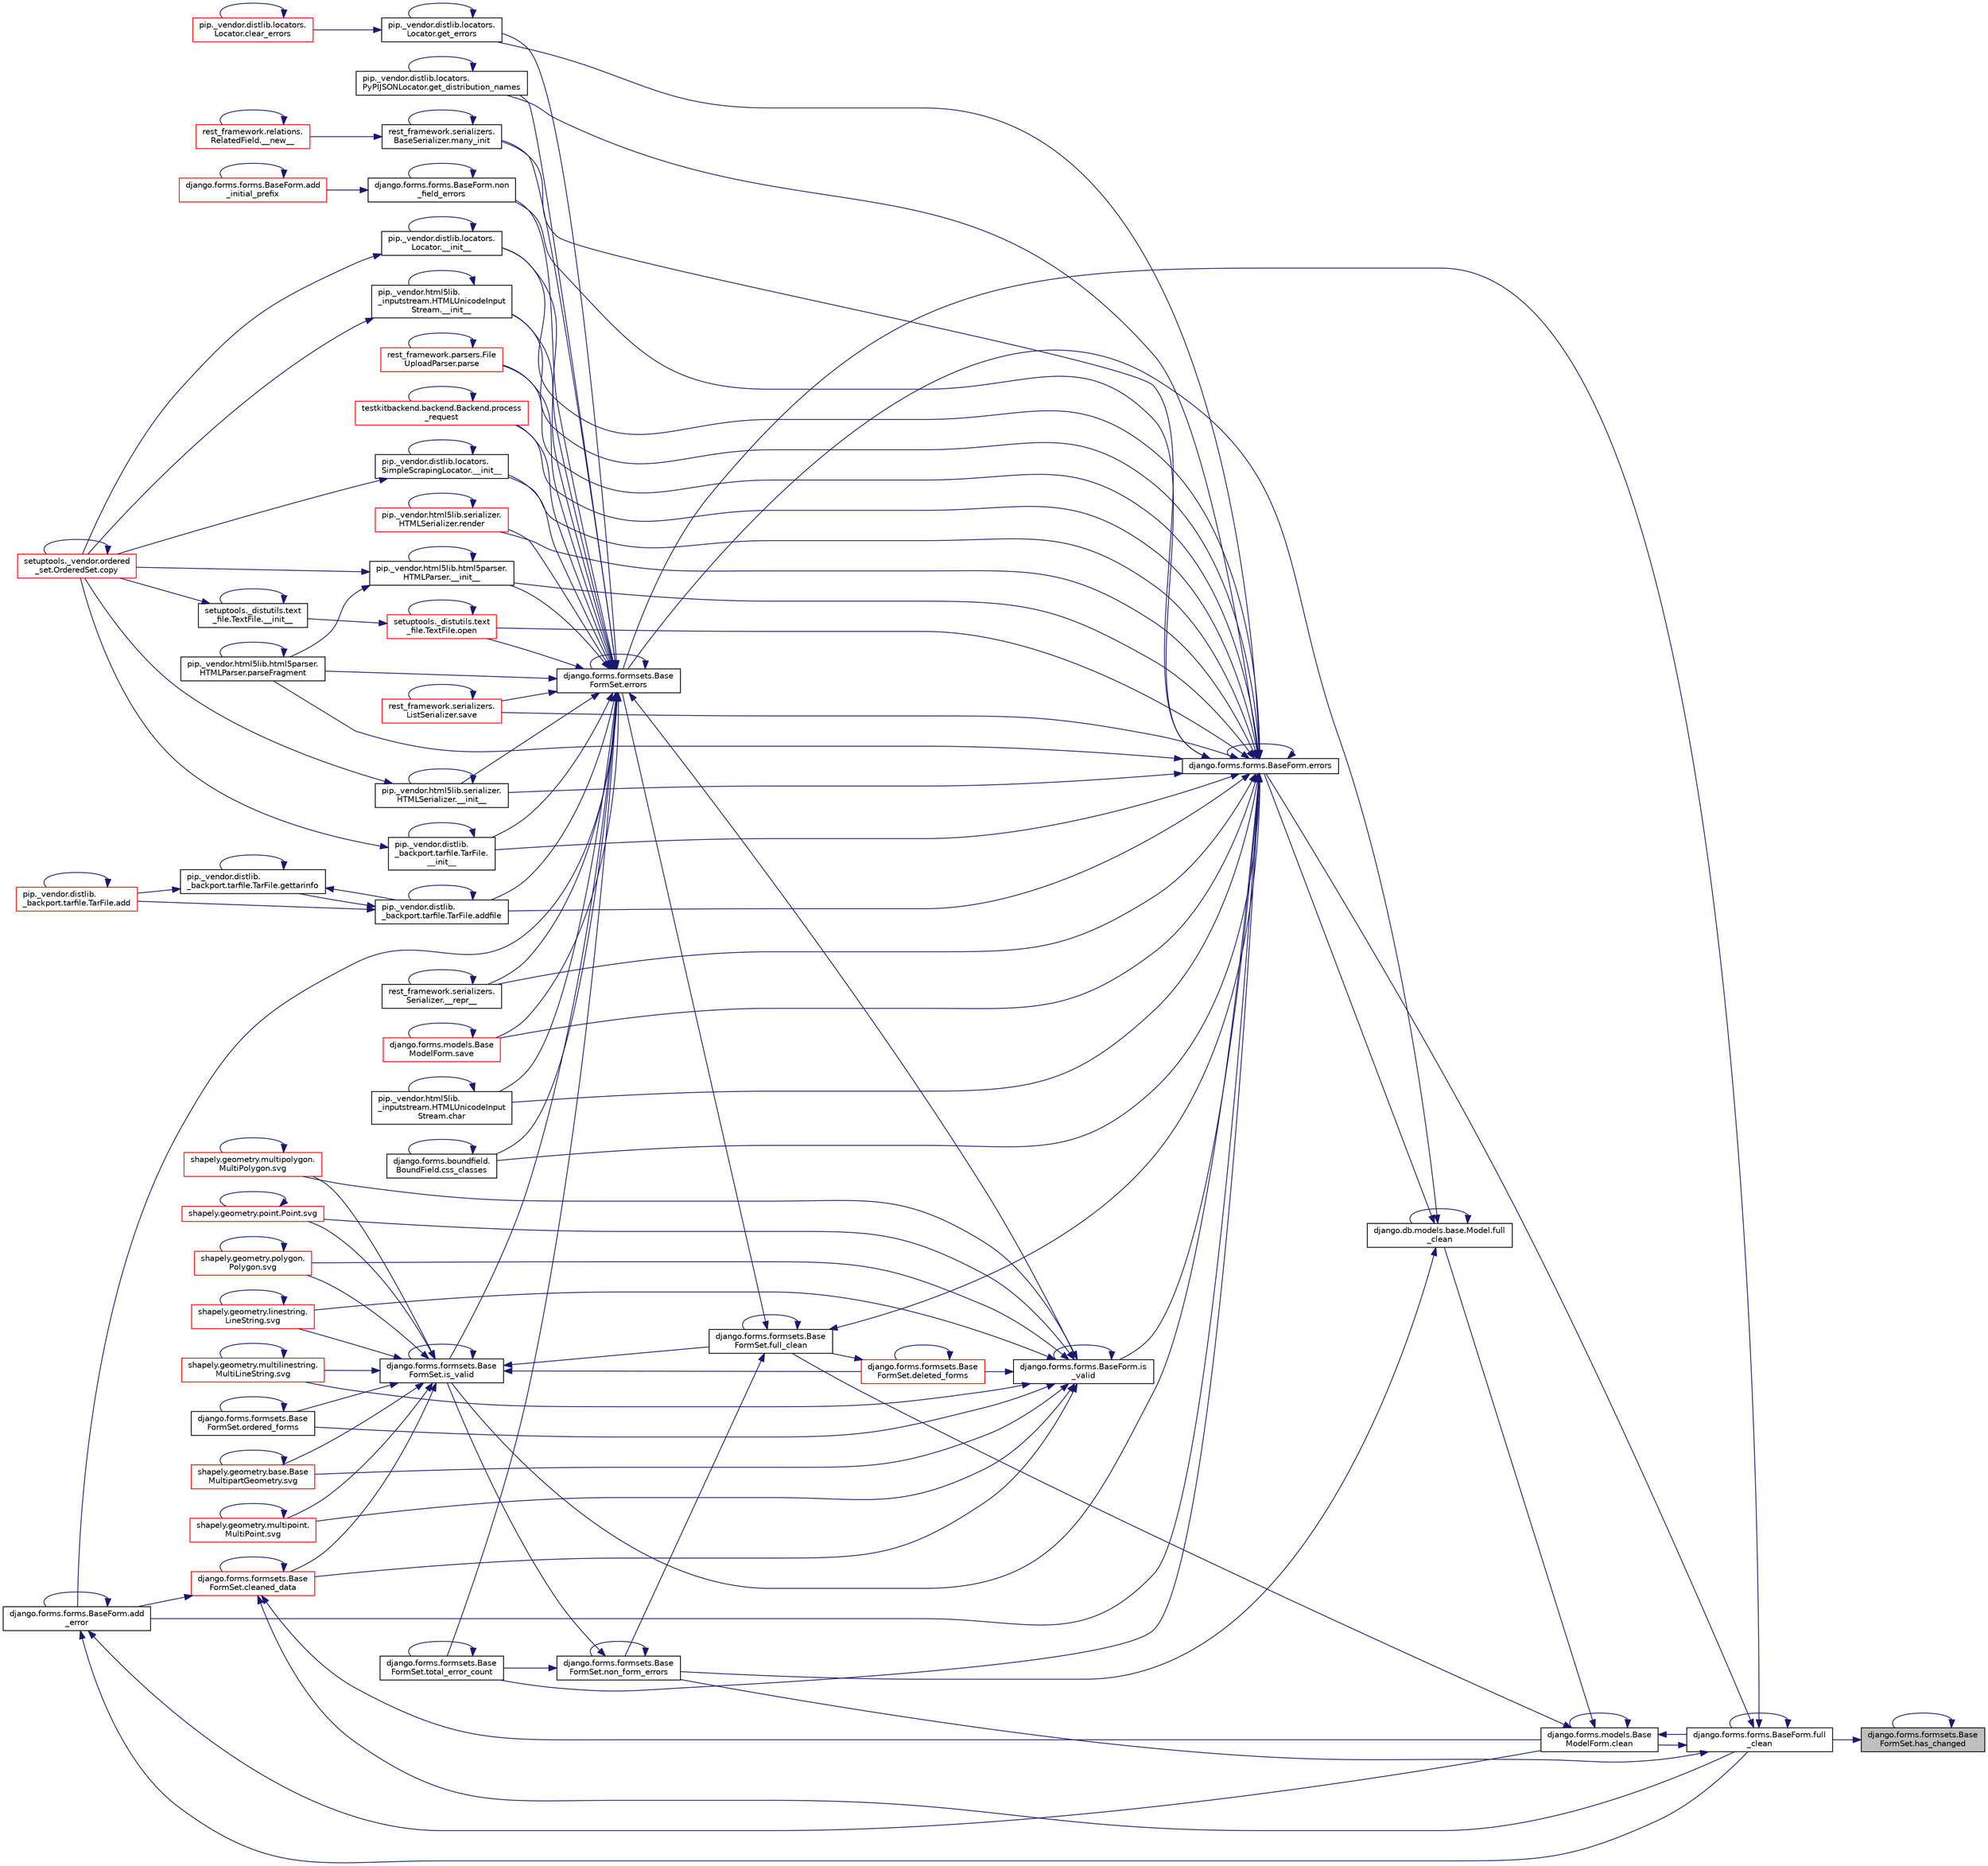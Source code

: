 digraph "django.forms.formsets.BaseFormSet.has_changed"
{
 // LATEX_PDF_SIZE
  edge [fontname="Helvetica",fontsize="10",labelfontname="Helvetica",labelfontsize="10"];
  node [fontname="Helvetica",fontsize="10",shape=record];
  rankdir="RL";
  Node1 [label="django.forms.formsets.Base\lFormSet.has_changed",height=0.2,width=0.4,color="black", fillcolor="grey75", style="filled", fontcolor="black",tooltip=" "];
  Node1 -> Node2 [dir="back",color="midnightblue",fontsize="10",style="solid",fontname="Helvetica"];
  Node2 [label="django.forms.forms.BaseForm.full\l_clean",height=0.2,width=0.4,color="black", fillcolor="white", style="filled",URL="$d8/d44/classdjango_1_1forms_1_1forms_1_1_base_form.html#acb359d947a031d78659b4d55addd67fc",tooltip=" "];
  Node2 -> Node3 [dir="back",color="midnightblue",fontsize="10",style="solid",fontname="Helvetica"];
  Node3 [label="django.forms.models.Base\lModelForm.clean",height=0.2,width=0.4,color="black", fillcolor="white", style="filled",URL="$d8/dd8/classdjango_1_1forms_1_1models_1_1_base_model_form.html#abbcddac6d29c87ce3f49fba983f5df0a",tooltip=" "];
  Node3 -> Node3 [dir="back",color="midnightblue",fontsize="10",style="solid",fontname="Helvetica"];
  Node3 -> Node2 [dir="back",color="midnightblue",fontsize="10",style="solid",fontname="Helvetica"];
  Node3 -> Node4 [dir="back",color="midnightblue",fontsize="10",style="solid",fontname="Helvetica"];
  Node4 [label="django.forms.formsets.Base\lFormSet.full_clean",height=0.2,width=0.4,color="black", fillcolor="white", style="filled",URL="$d5/d7f/classdjango_1_1forms_1_1formsets_1_1_base_form_set.html#ab85a836f8efaf3f794e9c34d427967f7",tooltip=" "];
  Node4 -> Node5 [dir="back",color="midnightblue",fontsize="10",style="solid",fontname="Helvetica"];
  Node5 [label="django.forms.forms.BaseForm.errors",height=0.2,width=0.4,color="black", fillcolor="white", style="filled",URL="$d8/d44/classdjango_1_1forms_1_1forms_1_1_base_form.html#ad1f2f603258fa86762632a8c17fe5aa8",tooltip=" "];
  Node5 -> Node6 [dir="back",color="midnightblue",fontsize="10",style="solid",fontname="Helvetica"];
  Node6 [label="pip._vendor.html5lib.serializer.\lHTMLSerializer.__init__",height=0.2,width=0.4,color="black", fillcolor="white", style="filled",URL="$d1/d17/classpip_1_1__vendor_1_1html5lib_1_1serializer_1_1_h_t_m_l_serializer.html#ae1f820664d0ba0b48b7b321577f1e996",tooltip=" "];
  Node6 -> Node6 [dir="back",color="midnightblue",fontsize="10",style="solid",fontname="Helvetica"];
  Node6 -> Node7 [dir="back",color="midnightblue",fontsize="10",style="solid",fontname="Helvetica"];
  Node7 [label="setuptools._vendor.ordered\l_set.OrderedSet.copy",height=0.2,width=0.4,color="red", fillcolor="white", style="filled",URL="$d0/d40/classsetuptools_1_1__vendor_1_1ordered__set_1_1_ordered_set.html#a84224c403039b9dac5d2794d85073053",tooltip=" "];
  Node7 -> Node7 [dir="back",color="midnightblue",fontsize="10",style="solid",fontname="Helvetica"];
  Node5 -> Node141 [dir="back",color="midnightblue",fontsize="10",style="solid",fontname="Helvetica"];
  Node141 [label="pip._vendor.distlib.\l_backport.tarfile.TarFile.\l__init__",height=0.2,width=0.4,color="black", fillcolor="white", style="filled",URL="$d7/d1d/classpip_1_1__vendor_1_1distlib_1_1__backport_1_1tarfile_1_1_tar_file.html#a1dda6d9be63b3ae8186ae388015c11ff",tooltip=" "];
  Node141 -> Node141 [dir="back",color="midnightblue",fontsize="10",style="solid",fontname="Helvetica"];
  Node141 -> Node7 [dir="back",color="midnightblue",fontsize="10",style="solid",fontname="Helvetica"];
  Node5 -> Node142 [dir="back",color="midnightblue",fontsize="10",style="solid",fontname="Helvetica"];
  Node142 [label="pip._vendor.distlib.locators.\lLocator.__init__",height=0.2,width=0.4,color="black", fillcolor="white", style="filled",URL="$df/dda/classpip_1_1__vendor_1_1distlib_1_1locators_1_1_locator.html#af37665238a4ad058e6b2e4d6b77d0ffc",tooltip=" "];
  Node142 -> Node142 [dir="back",color="midnightblue",fontsize="10",style="solid",fontname="Helvetica"];
  Node142 -> Node7 [dir="back",color="midnightblue",fontsize="10",style="solid",fontname="Helvetica"];
  Node5 -> Node83 [dir="back",color="midnightblue",fontsize="10",style="solid",fontname="Helvetica"];
  Node83 [label="pip._vendor.html5lib.\l_inputstream.HTMLUnicodeInput\lStream.__init__",height=0.2,width=0.4,color="black", fillcolor="white", style="filled",URL="$de/dab/classpip_1_1__vendor_1_1html5lib_1_1__inputstream_1_1_h_t_m_l_unicode_input_stream.html#aae329b9a8ec6d32fbe6de851cf40357c",tooltip=" "];
  Node83 -> Node83 [dir="back",color="midnightblue",fontsize="10",style="solid",fontname="Helvetica"];
  Node83 -> Node7 [dir="back",color="midnightblue",fontsize="10",style="solid",fontname="Helvetica"];
  Node5 -> Node85 [dir="back",color="midnightblue",fontsize="10",style="solid",fontname="Helvetica"];
  Node85 [label="pip._vendor.html5lib.html5parser.\lHTMLParser.__init__",height=0.2,width=0.4,color="black", fillcolor="white", style="filled",URL="$dd/dcc/classpip_1_1__vendor_1_1html5lib_1_1html5parser_1_1_h_t_m_l_parser.html#ad9b0cd5d2f6a8f940f4efc6b6124c9be",tooltip=" "];
  Node85 -> Node85 [dir="back",color="midnightblue",fontsize="10",style="solid",fontname="Helvetica"];
  Node85 -> Node7 [dir="back",color="midnightblue",fontsize="10",style="solid",fontname="Helvetica"];
  Node85 -> Node86 [dir="back",color="midnightblue",fontsize="10",style="solid",fontname="Helvetica"];
  Node86 [label="pip._vendor.html5lib.html5parser.\lHTMLParser.parseFragment",height=0.2,width=0.4,color="black", fillcolor="white", style="filled",URL="$dd/dcc/classpip_1_1__vendor_1_1html5lib_1_1html5parser_1_1_h_t_m_l_parser.html#af5e775b80cbddbdecc4cd2782c6eacca",tooltip=" "];
  Node86 -> Node86 [dir="back",color="midnightblue",fontsize="10",style="solid",fontname="Helvetica"];
  Node5 -> Node143 [dir="back",color="midnightblue",fontsize="10",style="solid",fontname="Helvetica"];
  Node143 [label="pip._vendor.distlib.locators.\lSimpleScrapingLocator.__init__",height=0.2,width=0.4,color="black", fillcolor="white", style="filled",URL="$d6/d82/classpip_1_1__vendor_1_1distlib_1_1locators_1_1_simple_scraping_locator.html#a7a4c50e47ae95046ff9f9da7aeb8a391",tooltip=" "];
  Node143 -> Node143 [dir="back",color="midnightblue",fontsize="10",style="solid",fontname="Helvetica"];
  Node143 -> Node7 [dir="back",color="midnightblue",fontsize="10",style="solid",fontname="Helvetica"];
  Node5 -> Node144 [dir="back",color="midnightblue",fontsize="10",style="solid",fontname="Helvetica"];
  Node144 [label="rest_framework.serializers.\lSerializer.__repr__",height=0.2,width=0.4,color="black", fillcolor="white", style="filled",URL="$de/daf/classrest__framework_1_1serializers_1_1_serializer.html#aa4601d5e8fecc97212d2f753b9c44cc7",tooltip=" "];
  Node144 -> Node144 [dir="back",color="midnightblue",fontsize="10",style="solid",fontname="Helvetica"];
  Node5 -> Node145 [dir="back",color="midnightblue",fontsize="10",style="solid",fontname="Helvetica"];
  Node145 [label="django.forms.forms.BaseForm.add\l_error",height=0.2,width=0.4,color="black", fillcolor="white", style="filled",URL="$d8/d44/classdjango_1_1forms_1_1forms_1_1_base_form.html#acf2237ac07f8871141489ce1ae752f76",tooltip=" "];
  Node145 -> Node145 [dir="back",color="midnightblue",fontsize="10",style="solid",fontname="Helvetica"];
  Node145 -> Node3 [dir="back",color="midnightblue",fontsize="10",style="solid",fontname="Helvetica"];
  Node145 -> Node2 [dir="back",color="midnightblue",fontsize="10",style="solid",fontname="Helvetica"];
  Node5 -> Node146 [dir="back",color="midnightblue",fontsize="10",style="solid",fontname="Helvetica"];
  Node146 [label="pip._vendor.distlib.\l_backport.tarfile.TarFile.addfile",height=0.2,width=0.4,color="black", fillcolor="white", style="filled",URL="$d7/d1d/classpip_1_1__vendor_1_1distlib_1_1__backport_1_1tarfile_1_1_tar_file.html#a9f460122e2a988ec31b0e1a7a2d18244",tooltip=" "];
  Node146 -> Node70 [dir="back",color="midnightblue",fontsize="10",style="solid",fontname="Helvetica"];
  Node70 [label="pip._vendor.distlib.\l_backport.tarfile.TarFile.add",height=0.2,width=0.4,color="red", fillcolor="white", style="filled",URL="$d7/d1d/classpip_1_1__vendor_1_1distlib_1_1__backport_1_1tarfile_1_1_tar_file.html#a79067a66314d66032cb43144c54355a2",tooltip=" "];
  Node70 -> Node70 [dir="back",color="midnightblue",fontsize="10",style="solid",fontname="Helvetica"];
  Node146 -> Node146 [dir="back",color="midnightblue",fontsize="10",style="solid",fontname="Helvetica"];
  Node146 -> Node147 [dir="back",color="midnightblue",fontsize="10",style="solid",fontname="Helvetica"];
  Node147 [label="pip._vendor.distlib.\l_backport.tarfile.TarFile.gettarinfo",height=0.2,width=0.4,color="black", fillcolor="white", style="filled",URL="$d7/d1d/classpip_1_1__vendor_1_1distlib_1_1__backport_1_1tarfile_1_1_tar_file.html#aa64c5b98909e7c3064cbb52e5025794e",tooltip=" "];
  Node147 -> Node70 [dir="back",color="midnightblue",fontsize="10",style="solid",fontname="Helvetica"];
  Node147 -> Node146 [dir="back",color="midnightblue",fontsize="10",style="solid",fontname="Helvetica"];
  Node147 -> Node147 [dir="back",color="midnightblue",fontsize="10",style="solid",fontname="Helvetica"];
  Node5 -> Node148 [dir="back",color="midnightblue",fontsize="10",style="solid",fontname="Helvetica"];
  Node148 [label="pip._vendor.html5lib.\l_inputstream.HTMLUnicodeInput\lStream.char",height=0.2,width=0.4,color="black", fillcolor="white", style="filled",URL="$de/dab/classpip_1_1__vendor_1_1html5lib_1_1__inputstream_1_1_h_t_m_l_unicode_input_stream.html#a6078d7bf2b9ee2304ba083f762440a83",tooltip=" "];
  Node148 -> Node148 [dir="back",color="midnightblue",fontsize="10",style="solid",fontname="Helvetica"];
  Node5 -> Node149 [dir="back",color="midnightblue",fontsize="10",style="solid",fontname="Helvetica"];
  Node149 [label="django.forms.boundfield.\lBoundField.css_classes",height=0.2,width=0.4,color="black", fillcolor="white", style="filled",URL="$da/d92/classdjango_1_1forms_1_1boundfield_1_1_bound_field.html#a957299f7e1f8b9f554188b9b670d0426",tooltip=" "];
  Node149 -> Node149 [dir="back",color="midnightblue",fontsize="10",style="solid",fontname="Helvetica"];
  Node5 -> Node5 [dir="back",color="midnightblue",fontsize="10",style="solid",fontname="Helvetica"];
  Node5 -> Node150 [dir="back",color="midnightblue",fontsize="10",style="solid",fontname="Helvetica"];
  Node150 [label="pip._vendor.distlib.locators.\lPyPIJSONLocator.get_distribution_names",height=0.2,width=0.4,color="black", fillcolor="white", style="filled",URL="$d1/d11/classpip_1_1__vendor_1_1distlib_1_1locators_1_1_py_p_i_j_s_o_n_locator.html#a2a74400546b1af992cc79ae780c014d9",tooltip=" "];
  Node150 -> Node150 [dir="back",color="midnightblue",fontsize="10",style="solid",fontname="Helvetica"];
  Node5 -> Node151 [dir="back",color="midnightblue",fontsize="10",style="solid",fontname="Helvetica"];
  Node151 [label="pip._vendor.distlib.locators.\lLocator.get_errors",height=0.2,width=0.4,color="black", fillcolor="white", style="filled",URL="$df/dda/classpip_1_1__vendor_1_1distlib_1_1locators_1_1_locator.html#a001dcda572c307fbc81dc17c1056df8a",tooltip=" "];
  Node151 -> Node152 [dir="back",color="midnightblue",fontsize="10",style="solid",fontname="Helvetica"];
  Node152 [label="pip._vendor.distlib.locators.\lLocator.clear_errors",height=0.2,width=0.4,color="red", fillcolor="white", style="filled",URL="$df/dda/classpip_1_1__vendor_1_1distlib_1_1locators_1_1_locator.html#a3d419a5885dcd829fd06b8230c8495e8",tooltip=" "];
  Node152 -> Node152 [dir="back",color="midnightblue",fontsize="10",style="solid",fontname="Helvetica"];
  Node151 -> Node151 [dir="back",color="midnightblue",fontsize="10",style="solid",fontname="Helvetica"];
  Node5 -> Node155 [dir="back",color="midnightblue",fontsize="10",style="solid",fontname="Helvetica"];
  Node155 [label="django.forms.forms.BaseForm.is\l_valid",height=0.2,width=0.4,color="black", fillcolor="white", style="filled",URL="$d8/d44/classdjango_1_1forms_1_1forms_1_1_base_form.html#a372b23ad4096720b6f27077eab1b0b89",tooltip=" "];
  Node155 -> Node156 [dir="back",color="midnightblue",fontsize="10",style="solid",fontname="Helvetica"];
  Node156 [label="django.forms.formsets.Base\lFormSet.cleaned_data",height=0.2,width=0.4,color="red", fillcolor="white", style="filled",URL="$d5/d7f/classdjango_1_1forms_1_1formsets_1_1_base_form_set.html#aa38b8e30dcee162b6d31447ab61d43fc",tooltip=" "];
  Node156 -> Node145 [dir="back",color="midnightblue",fontsize="10",style="solid",fontname="Helvetica"];
  Node156 -> Node3 [dir="back",color="midnightblue",fontsize="10",style="solid",fontname="Helvetica"];
  Node156 -> Node156 [dir="back",color="midnightblue",fontsize="10",style="solid",fontname="Helvetica"];
  Node156 -> Node2 [dir="back",color="midnightblue",fontsize="10",style="solid",fontname="Helvetica"];
  Node155 -> Node187 [dir="back",color="midnightblue",fontsize="10",style="solid",fontname="Helvetica"];
  Node187 [label="django.forms.formsets.Base\lFormSet.deleted_forms",height=0.2,width=0.4,color="red", fillcolor="white", style="filled",URL="$d5/d7f/classdjango_1_1forms_1_1formsets_1_1_base_form_set.html#a83a631f99dd905ea879d33b0675bc55a",tooltip=" "];
  Node187 -> Node187 [dir="back",color="midnightblue",fontsize="10",style="solid",fontname="Helvetica"];
  Node187 -> Node4 [dir="back",color="midnightblue",fontsize="10",style="solid",fontname="Helvetica"];
  Node155 -> Node155 [dir="back",color="midnightblue",fontsize="10",style="solid",fontname="Helvetica"];
  Node155 -> Node188 [dir="back",color="midnightblue",fontsize="10",style="solid",fontname="Helvetica"];
  Node188 [label="django.forms.formsets.Base\lFormSet.ordered_forms",height=0.2,width=0.4,color="black", fillcolor="white", style="filled",URL="$d5/d7f/classdjango_1_1forms_1_1formsets_1_1_base_form_set.html#a91c44cf8c2c33e9317d96b70ada86fc1",tooltip=" "];
  Node188 -> Node188 [dir="back",color="midnightblue",fontsize="10",style="solid",fontname="Helvetica"];
  Node155 -> Node189 [dir="back",color="midnightblue",fontsize="10",style="solid",fontname="Helvetica"];
  Node189 [label="shapely.geometry.base.Base\lMultipartGeometry.svg",height=0.2,width=0.4,color="red", fillcolor="white", style="filled",URL="$df/d4a/classshapely_1_1geometry_1_1base_1_1_base_multipart_geometry.html#ab3c5d23883fb6e2ca4a08827f3daed09",tooltip=" "];
  Node189 -> Node189 [dir="back",color="midnightblue",fontsize="10",style="solid",fontname="Helvetica"];
  Node155 -> Node191 [dir="back",color="midnightblue",fontsize="10",style="solid",fontname="Helvetica"];
  Node191 [label="shapely.geometry.multipoint.\lMultiPoint.svg",height=0.2,width=0.4,color="red", fillcolor="white", style="filled",URL="$d2/dbf/classshapely_1_1geometry_1_1multipoint_1_1_multi_point.html#a81b9a82bf73bbb4ce8e9f0be3958f25b",tooltip=" "];
  Node191 -> Node191 [dir="back",color="midnightblue",fontsize="10",style="solid",fontname="Helvetica"];
  Node155 -> Node192 [dir="back",color="midnightblue",fontsize="10",style="solid",fontname="Helvetica"];
  Node192 [label="shapely.geometry.multipolygon.\lMultiPolygon.svg",height=0.2,width=0.4,color="red", fillcolor="white", style="filled",URL="$dd/dfe/classshapely_1_1geometry_1_1multipolygon_1_1_multi_polygon.html#ae43c7abeb3ed27118443ed8d3bad2cd9",tooltip=" "];
  Node192 -> Node192 [dir="back",color="midnightblue",fontsize="10",style="solid",fontname="Helvetica"];
  Node155 -> Node193 [dir="back",color="midnightblue",fontsize="10",style="solid",fontname="Helvetica"];
  Node193 [label="shapely.geometry.point.Point.svg",height=0.2,width=0.4,color="red", fillcolor="white", style="filled",URL="$df/d60/classshapely_1_1geometry_1_1point_1_1_point.html#ad33001692547747e651e573029db3a74",tooltip=" "];
  Node193 -> Node193 [dir="back",color="midnightblue",fontsize="10",style="solid",fontname="Helvetica"];
  Node155 -> Node194 [dir="back",color="midnightblue",fontsize="10",style="solid",fontname="Helvetica"];
  Node194 [label="shapely.geometry.polygon.\lPolygon.svg",height=0.2,width=0.4,color="red", fillcolor="white", style="filled",URL="$da/d80/classshapely_1_1geometry_1_1polygon_1_1_polygon.html#a75c7940bc237d466e847661bd41ce361",tooltip=" "];
  Node194 -> Node194 [dir="back",color="midnightblue",fontsize="10",style="solid",fontname="Helvetica"];
  Node155 -> Node195 [dir="back",color="midnightblue",fontsize="10",style="solid",fontname="Helvetica"];
  Node195 [label="shapely.geometry.linestring.\lLineString.svg",height=0.2,width=0.4,color="red", fillcolor="white", style="filled",URL="$df/dda/classshapely_1_1geometry_1_1linestring_1_1_line_string.html#a38067815f5f8f52eec8b27706f56f988",tooltip=" "];
  Node195 -> Node195 [dir="back",color="midnightblue",fontsize="10",style="solid",fontname="Helvetica"];
  Node155 -> Node196 [dir="back",color="midnightblue",fontsize="10",style="solid",fontname="Helvetica"];
  Node196 [label="shapely.geometry.multilinestring.\lMultiLineString.svg",height=0.2,width=0.4,color="red", fillcolor="white", style="filled",URL="$d8/d6a/classshapely_1_1geometry_1_1multilinestring_1_1_multi_line_string.html#a7bcaf61993c822ec4a50e82e7cecc2ea",tooltip=" "];
  Node196 -> Node196 [dir="back",color="midnightblue",fontsize="10",style="solid",fontname="Helvetica"];
  Node5 -> Node197 [dir="back",color="midnightblue",fontsize="10",style="solid",fontname="Helvetica"];
  Node197 [label="django.forms.formsets.Base\lFormSet.is_valid",height=0.2,width=0.4,color="black", fillcolor="white", style="filled",URL="$d5/d7f/classdjango_1_1forms_1_1formsets_1_1_base_form_set.html#ac556f386c1300678a3d58cbe8e9c7bef",tooltip=" "];
  Node197 -> Node156 [dir="back",color="midnightblue",fontsize="10",style="solid",fontname="Helvetica"];
  Node197 -> Node187 [dir="back",color="midnightblue",fontsize="10",style="solid",fontname="Helvetica"];
  Node197 -> Node4 [dir="back",color="midnightblue",fontsize="10",style="solid",fontname="Helvetica"];
  Node197 -> Node197 [dir="back",color="midnightblue",fontsize="10",style="solid",fontname="Helvetica"];
  Node197 -> Node188 [dir="back",color="midnightblue",fontsize="10",style="solid",fontname="Helvetica"];
  Node197 -> Node189 [dir="back",color="midnightblue",fontsize="10",style="solid",fontname="Helvetica"];
  Node197 -> Node191 [dir="back",color="midnightblue",fontsize="10",style="solid",fontname="Helvetica"];
  Node197 -> Node192 [dir="back",color="midnightblue",fontsize="10",style="solid",fontname="Helvetica"];
  Node197 -> Node193 [dir="back",color="midnightblue",fontsize="10",style="solid",fontname="Helvetica"];
  Node197 -> Node194 [dir="back",color="midnightblue",fontsize="10",style="solid",fontname="Helvetica"];
  Node197 -> Node195 [dir="back",color="midnightblue",fontsize="10",style="solid",fontname="Helvetica"];
  Node197 -> Node196 [dir="back",color="midnightblue",fontsize="10",style="solid",fontname="Helvetica"];
  Node5 -> Node172 [dir="back",color="midnightblue",fontsize="10",style="solid",fontname="Helvetica"];
  Node172 [label="rest_framework.serializers.\lBaseSerializer.many_init",height=0.2,width=0.4,color="black", fillcolor="white", style="filled",URL="$d9/de7/classrest__framework_1_1serializers_1_1_base_serializer.html#aa66062b6866b3306c40d310e19b25971",tooltip=" "];
  Node172 -> Node173 [dir="back",color="midnightblue",fontsize="10",style="solid",fontname="Helvetica"];
  Node173 [label="rest_framework.relations.\lRelatedField.__new__",height=0.2,width=0.4,color="red", fillcolor="white", style="filled",URL="$d4/d5c/classrest__framework_1_1relations_1_1_related_field.html#a9c0045d2dbd9499413a1f48f03f74d1a",tooltip=" "];
  Node173 -> Node173 [dir="back",color="midnightblue",fontsize="10",style="solid",fontname="Helvetica"];
  Node172 -> Node172 [dir="back",color="midnightblue",fontsize="10",style="solid",fontname="Helvetica"];
  Node5 -> Node198 [dir="back",color="midnightblue",fontsize="10",style="solid",fontname="Helvetica"];
  Node198 [label="django.forms.forms.BaseForm.non\l_field_errors",height=0.2,width=0.4,color="black", fillcolor="white", style="filled",URL="$d8/d44/classdjango_1_1forms_1_1forms_1_1_base_form.html#abc61a5de1f1fc6a524d021877d2cb332",tooltip=" "];
  Node198 -> Node199 [dir="back",color="midnightblue",fontsize="10",style="solid",fontname="Helvetica"];
  Node199 [label="django.forms.forms.BaseForm.add\l_initial_prefix",height=0.2,width=0.4,color="red", fillcolor="white", style="filled",URL="$d8/d44/classdjango_1_1forms_1_1forms_1_1_base_form.html#abddd2ba75710301e26f64a914778cdc6",tooltip=" "];
  Node199 -> Node199 [dir="back",color="midnightblue",fontsize="10",style="solid",fontname="Helvetica"];
  Node198 -> Node198 [dir="back",color="midnightblue",fontsize="10",style="solid",fontname="Helvetica"];
  Node5 -> Node201 [dir="back",color="midnightblue",fontsize="10",style="solid",fontname="Helvetica"];
  Node201 [label="setuptools._distutils.text\l_file.TextFile.open",height=0.2,width=0.4,color="red", fillcolor="white", style="filled",URL="$da/d41/classsetuptools_1_1__distutils_1_1text__file_1_1_text_file.html#ae603687e438433de3b47c9fc729c2f29",tooltip=" "];
  Node201 -> Node202 [dir="back",color="midnightblue",fontsize="10",style="solid",fontname="Helvetica"];
  Node202 [label="setuptools._distutils.text\l_file.TextFile.__init__",height=0.2,width=0.4,color="black", fillcolor="white", style="filled",URL="$da/d41/classsetuptools_1_1__distutils_1_1text__file_1_1_text_file.html#ab9b5b13208094ff65d43daba4fd7cf6c",tooltip=" "];
  Node202 -> Node202 [dir="back",color="midnightblue",fontsize="10",style="solid",fontname="Helvetica"];
  Node202 -> Node7 [dir="back",color="midnightblue",fontsize="10",style="solid",fontname="Helvetica"];
  Node201 -> Node201 [dir="back",color="midnightblue",fontsize="10",style="solid",fontname="Helvetica"];
  Node5 -> Node204 [dir="back",color="midnightblue",fontsize="10",style="solid",fontname="Helvetica"];
  Node204 [label="rest_framework.parsers.File\lUploadParser.parse",height=0.2,width=0.4,color="red", fillcolor="white", style="filled",URL="$d5/d4e/classrest__framework_1_1parsers_1_1_file_upload_parser.html#ad1e3e1c76e8130e42f5d8c93ccfebeb9",tooltip=" "];
  Node204 -> Node204 [dir="back",color="midnightblue",fontsize="10",style="solid",fontname="Helvetica"];
  Node5 -> Node86 [dir="back",color="midnightblue",fontsize="10",style="solid",fontname="Helvetica"];
  Node5 -> Node210 [dir="back",color="midnightblue",fontsize="10",style="solid",fontname="Helvetica"];
  Node210 [label="testkitbackend.backend.Backend.process\l_request",height=0.2,width=0.4,color="red", fillcolor="white", style="filled",URL="$d3/d9c/classtestkitbackend_1_1backend_1_1_backend.html#a7e6c66d8e4b78ac0e0555fd95aa28703",tooltip=" "];
  Node210 -> Node210 [dir="back",color="midnightblue",fontsize="10",style="solid",fontname="Helvetica"];
  Node5 -> Node131 [dir="back",color="midnightblue",fontsize="10",style="solid",fontname="Helvetica"];
  Node131 [label="pip._vendor.html5lib.serializer.\lHTMLSerializer.render",height=0.2,width=0.4,color="red", fillcolor="white", style="filled",URL="$d1/d17/classpip_1_1__vendor_1_1html5lib_1_1serializer_1_1_h_t_m_l_serializer.html#a24277c42df8722ba57624ed6dcedc6ea",tooltip=" "];
  Node131 -> Node131 [dir="back",color="midnightblue",fontsize="10",style="solid",fontname="Helvetica"];
  Node5 -> Node177 [dir="back",color="midnightblue",fontsize="10",style="solid",fontname="Helvetica"];
  Node177 [label="rest_framework.serializers.\lListSerializer.save",height=0.2,width=0.4,color="red", fillcolor="white", style="filled",URL="$d9/dee/classrest__framework_1_1serializers_1_1_list_serializer.html#aae894406720700029ad7bfd9accd04dc",tooltip=" "];
  Node177 -> Node177 [dir="back",color="midnightblue",fontsize="10",style="solid",fontname="Helvetica"];
  Node5 -> Node355 [dir="back",color="midnightblue",fontsize="10",style="solid",fontname="Helvetica"];
  Node355 [label="django.forms.models.Base\lModelForm.save",height=0.2,width=0.4,color="red", fillcolor="white", style="filled",URL="$d8/dd8/classdjango_1_1forms_1_1models_1_1_base_model_form.html#ad74859e0ce221da998f157156a4c3450",tooltip=" "];
  Node355 -> Node355 [dir="back",color="midnightblue",fontsize="10",style="solid",fontname="Helvetica"];
  Node5 -> Node356 [dir="back",color="midnightblue",fontsize="10",style="solid",fontname="Helvetica"];
  Node356 [label="django.forms.formsets.Base\lFormSet.total_error_count",height=0.2,width=0.4,color="black", fillcolor="white", style="filled",URL="$d5/d7f/classdjango_1_1forms_1_1formsets_1_1_base_form_set.html#aa8768f079003eb89dac27d2580c01935",tooltip=" "];
  Node356 -> Node356 [dir="back",color="midnightblue",fontsize="10",style="solid",fontname="Helvetica"];
  Node4 -> Node140 [dir="back",color="midnightblue",fontsize="10",style="solid",fontname="Helvetica"];
  Node140 [label="django.forms.formsets.Base\lFormSet.errors",height=0.2,width=0.4,color="black", fillcolor="white", style="filled",URL="$d5/d7f/classdjango_1_1forms_1_1formsets_1_1_base_form_set.html#a3beee57c0d0f934ac19a621dfa83193c",tooltip=" "];
  Node140 -> Node6 [dir="back",color="midnightblue",fontsize="10",style="solid",fontname="Helvetica"];
  Node140 -> Node141 [dir="back",color="midnightblue",fontsize="10",style="solid",fontname="Helvetica"];
  Node140 -> Node142 [dir="back",color="midnightblue",fontsize="10",style="solid",fontname="Helvetica"];
  Node140 -> Node83 [dir="back",color="midnightblue",fontsize="10",style="solid",fontname="Helvetica"];
  Node140 -> Node85 [dir="back",color="midnightblue",fontsize="10",style="solid",fontname="Helvetica"];
  Node140 -> Node143 [dir="back",color="midnightblue",fontsize="10",style="solid",fontname="Helvetica"];
  Node140 -> Node144 [dir="back",color="midnightblue",fontsize="10",style="solid",fontname="Helvetica"];
  Node140 -> Node145 [dir="back",color="midnightblue",fontsize="10",style="solid",fontname="Helvetica"];
  Node140 -> Node146 [dir="back",color="midnightblue",fontsize="10",style="solid",fontname="Helvetica"];
  Node140 -> Node148 [dir="back",color="midnightblue",fontsize="10",style="solid",fontname="Helvetica"];
  Node140 -> Node149 [dir="back",color="midnightblue",fontsize="10",style="solid",fontname="Helvetica"];
  Node140 -> Node140 [dir="back",color="midnightblue",fontsize="10",style="solid",fontname="Helvetica"];
  Node140 -> Node150 [dir="back",color="midnightblue",fontsize="10",style="solid",fontname="Helvetica"];
  Node140 -> Node151 [dir="back",color="midnightblue",fontsize="10",style="solid",fontname="Helvetica"];
  Node140 -> Node155 [dir="back",color="midnightblue",fontsize="10",style="solid",fontname="Helvetica"];
  Node140 -> Node197 [dir="back",color="midnightblue",fontsize="10",style="solid",fontname="Helvetica"];
  Node140 -> Node172 [dir="back",color="midnightblue",fontsize="10",style="solid",fontname="Helvetica"];
  Node140 -> Node198 [dir="back",color="midnightblue",fontsize="10",style="solid",fontname="Helvetica"];
  Node140 -> Node201 [dir="back",color="midnightblue",fontsize="10",style="solid",fontname="Helvetica"];
  Node140 -> Node204 [dir="back",color="midnightblue",fontsize="10",style="solid",fontname="Helvetica"];
  Node140 -> Node86 [dir="back",color="midnightblue",fontsize="10",style="solid",fontname="Helvetica"];
  Node140 -> Node210 [dir="back",color="midnightblue",fontsize="10",style="solid",fontname="Helvetica"];
  Node140 -> Node131 [dir="back",color="midnightblue",fontsize="10",style="solid",fontname="Helvetica"];
  Node140 -> Node177 [dir="back",color="midnightblue",fontsize="10",style="solid",fontname="Helvetica"];
  Node140 -> Node355 [dir="back",color="midnightblue",fontsize="10",style="solid",fontname="Helvetica"];
  Node140 -> Node356 [dir="back",color="midnightblue",fontsize="10",style="solid",fontname="Helvetica"];
  Node4 -> Node4 [dir="back",color="midnightblue",fontsize="10",style="solid",fontname="Helvetica"];
  Node4 -> Node357 [dir="back",color="midnightblue",fontsize="10",style="solid",fontname="Helvetica"];
  Node357 [label="django.forms.formsets.Base\lFormSet.non_form_errors",height=0.2,width=0.4,color="black", fillcolor="white", style="filled",URL="$d5/d7f/classdjango_1_1forms_1_1formsets_1_1_base_form_set.html#a1d05547548a4662138e11e22e4795f52",tooltip=" "];
  Node357 -> Node197 [dir="back",color="midnightblue",fontsize="10",style="solid",fontname="Helvetica"];
  Node357 -> Node357 [dir="back",color="midnightblue",fontsize="10",style="solid",fontname="Helvetica"];
  Node357 -> Node356 [dir="back",color="midnightblue",fontsize="10",style="solid",fontname="Helvetica"];
  Node3 -> Node139 [dir="back",color="midnightblue",fontsize="10",style="solid",fontname="Helvetica"];
  Node139 [label="django.db.models.base.Model.full\l_clean",height=0.2,width=0.4,color="black", fillcolor="white", style="filled",URL="$da/d39/classdjango_1_1db_1_1models_1_1base_1_1_model.html#a29e9a703ef45c4d00285f419164ae278",tooltip=" "];
  Node139 -> Node5 [dir="back",color="midnightblue",fontsize="10",style="solid",fontname="Helvetica"];
  Node139 -> Node140 [dir="back",color="midnightblue",fontsize="10",style="solid",fontname="Helvetica"];
  Node139 -> Node139 [dir="back",color="midnightblue",fontsize="10",style="solid",fontname="Helvetica"];
  Node139 -> Node357 [dir="back",color="midnightblue",fontsize="10",style="solid",fontname="Helvetica"];
  Node2 -> Node5 [dir="back",color="midnightblue",fontsize="10",style="solid",fontname="Helvetica"];
  Node2 -> Node140 [dir="back",color="midnightblue",fontsize="10",style="solid",fontname="Helvetica"];
  Node2 -> Node2 [dir="back",color="midnightblue",fontsize="10",style="solid",fontname="Helvetica"];
  Node2 -> Node357 [dir="back",color="midnightblue",fontsize="10",style="solid",fontname="Helvetica"];
  Node1 -> Node1 [dir="back",color="midnightblue",fontsize="10",style="solid",fontname="Helvetica"];
}
